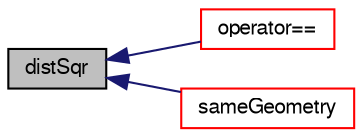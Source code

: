 digraph "distSqr"
{
  bgcolor="transparent";
  edge [fontname="FreeSans",fontsize="10",labelfontname="FreeSans",labelfontsize="10"];
  node [fontname="FreeSans",fontsize="10",shape=record];
  rankdir="LR";
  Node16 [label="distSqr",height=0.2,width=0.4,color="black", fillcolor="grey75", style="filled", fontcolor="black"];
  Node16 -> Node17 [dir="back",color="midnightblue",fontsize="10",style="solid",fontname="FreeSans"];
  Node17 [label="operator==",height=0.2,width=0.4,color="red",URL="$a24850.html#a5f830aa9d12b06d5612129cbad49b3d9"];
  Node16 -> Node24 [dir="back",color="midnightblue",fontsize="10",style="solid",fontname="FreeSans"];
  Node24 [label="sameGeometry",height=0.2,width=0.4,color="red",URL="$a24850.html#a2f4b9dd272038ab76b9d49ba0d8b2387",tooltip="Check for identical geometrical data. Used for cyclics checking. "];
}
